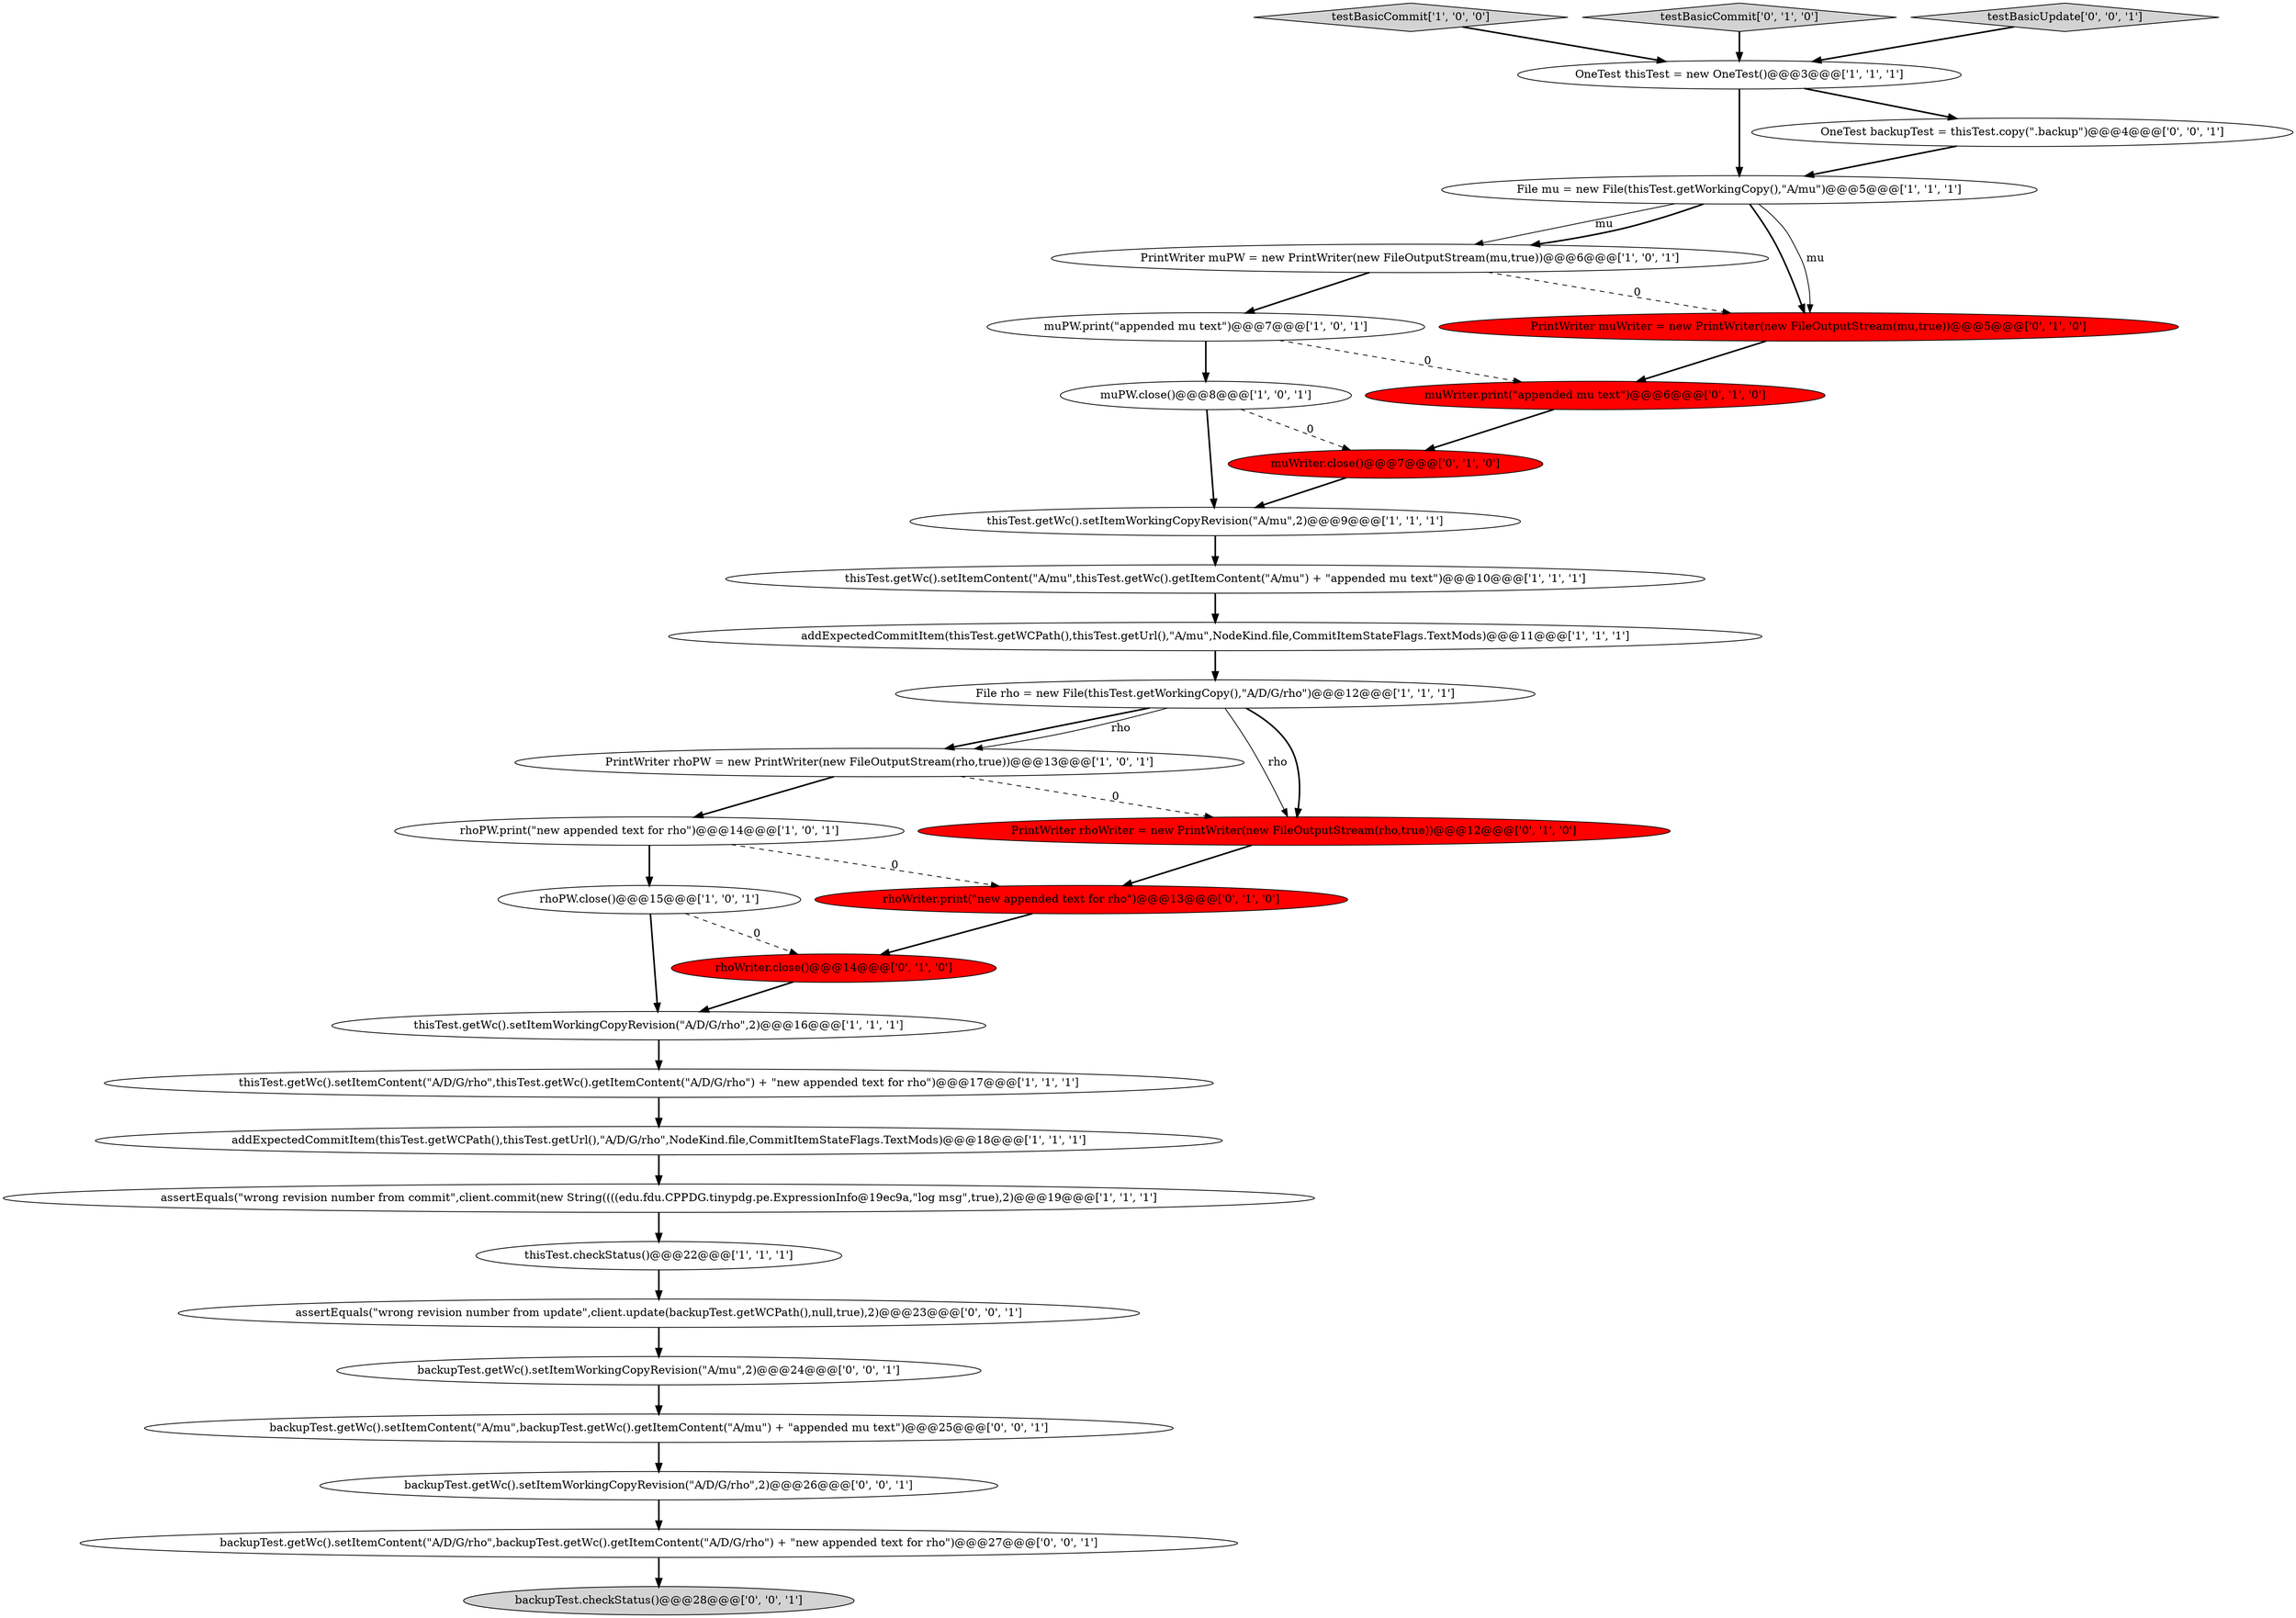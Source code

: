 digraph {
9 [style = filled, label = "File rho = new File(thisTest.getWorkingCopy(),\"A/D/G/rho\")@@@12@@@['1', '1', '1']", fillcolor = white, shape = ellipse image = "AAA0AAABBB1BBB"];
11 [style = filled, label = "addExpectedCommitItem(thisTest.getWCPath(),thisTest.getUrl(),\"A/mu\",NodeKind.file,CommitItemStateFlags.TextMods)@@@11@@@['1', '1', '1']", fillcolor = white, shape = ellipse image = "AAA0AAABBB1BBB"];
15 [style = filled, label = "assertEquals(\"wrong revision number from commit\",client.commit(new String((((edu.fdu.CPPDG.tinypdg.pe.ExpressionInfo@19ec9a,\"log msg\",true),2)@@@19@@@['1', '1', '1']", fillcolor = white, shape = ellipse image = "AAA0AAABBB1BBB"];
24 [style = filled, label = "rhoWriter.print(\"new appended text for rho\")@@@13@@@['0', '1', '0']", fillcolor = red, shape = ellipse image = "AAA1AAABBB2BBB"];
23 [style = filled, label = "muWriter.close()@@@7@@@['0', '1', '0']", fillcolor = red, shape = ellipse image = "AAA1AAABBB2BBB"];
6 [style = filled, label = "OneTest thisTest = new OneTest()@@@3@@@['1', '1', '1']", fillcolor = white, shape = ellipse image = "AAA0AAABBB1BBB"];
10 [style = filled, label = "PrintWriter rhoPW = new PrintWriter(new FileOutputStream(rho,true))@@@13@@@['1', '0', '1']", fillcolor = white, shape = ellipse image = "AAA0AAABBB1BBB"];
14 [style = filled, label = "thisTest.getWc().setItemContent(\"A/D/G/rho\",thisTest.getWc().getItemContent(\"A/D/G/rho\") + \"new appended text for rho\")@@@17@@@['1', '1', '1']", fillcolor = white, shape = ellipse image = "AAA0AAABBB1BBB"];
7 [style = filled, label = "muPW.close()@@@8@@@['1', '0', '1']", fillcolor = white, shape = ellipse image = "AAA0AAABBB1BBB"];
18 [style = filled, label = "PrintWriter rhoWriter = new PrintWriter(new FileOutputStream(rho,true))@@@12@@@['0', '1', '0']", fillcolor = red, shape = ellipse image = "AAA1AAABBB2BBB"];
5 [style = filled, label = "rhoPW.close()@@@15@@@['1', '0', '1']", fillcolor = white, shape = ellipse image = "AAA0AAABBB1BBB"];
25 [style = filled, label = "assertEquals(\"wrong revision number from update\",client.update(backupTest.getWCPath(),null,true),2)@@@23@@@['0', '0', '1']", fillcolor = white, shape = ellipse image = "AAA0AAABBB3BBB"];
32 [style = filled, label = "backupTest.getWc().setItemWorkingCopyRevision(\"A/mu\",2)@@@24@@@['0', '0', '1']", fillcolor = white, shape = ellipse image = "AAA0AAABBB3BBB"];
4 [style = filled, label = "rhoPW.print(\"new appended text for rho\")@@@14@@@['1', '0', '1']", fillcolor = white, shape = ellipse image = "AAA0AAABBB1BBB"];
29 [style = filled, label = "backupTest.getWc().setItemContent(\"A/mu\",backupTest.getWc().getItemContent(\"A/mu\") + \"appended mu text\")@@@25@@@['0', '0', '1']", fillcolor = white, shape = ellipse image = "AAA0AAABBB3BBB"];
31 [style = filled, label = "backupTest.checkStatus()@@@28@@@['0', '0', '1']", fillcolor = lightgray, shape = ellipse image = "AAA0AAABBB3BBB"];
12 [style = filled, label = "testBasicCommit['1', '0', '0']", fillcolor = lightgray, shape = diamond image = "AAA0AAABBB1BBB"];
3 [style = filled, label = "thisTest.getWc().setItemContent(\"A/mu\",thisTest.getWc().getItemContent(\"A/mu\") + \"appended mu text\")@@@10@@@['1', '1', '1']", fillcolor = white, shape = ellipse image = "AAA0AAABBB1BBB"];
17 [style = filled, label = "thisTest.getWc().setItemWorkingCopyRevision(\"A/D/G/rho\",2)@@@16@@@['1', '1', '1']", fillcolor = white, shape = ellipse image = "AAA0AAABBB1BBB"];
13 [style = filled, label = "addExpectedCommitItem(thisTest.getWCPath(),thisTest.getUrl(),\"A/D/G/rho\",NodeKind.file,CommitItemStateFlags.TextMods)@@@18@@@['1', '1', '1']", fillcolor = white, shape = ellipse image = "AAA0AAABBB1BBB"];
20 [style = filled, label = "rhoWriter.close()@@@14@@@['0', '1', '0']", fillcolor = red, shape = ellipse image = "AAA1AAABBB2BBB"];
22 [style = filled, label = "muWriter.print(\"appended mu text\")@@@6@@@['0', '1', '0']", fillcolor = red, shape = ellipse image = "AAA1AAABBB2BBB"];
30 [style = filled, label = "backupTest.getWc().setItemWorkingCopyRevision(\"A/D/G/rho\",2)@@@26@@@['0', '0', '1']", fillcolor = white, shape = ellipse image = "AAA0AAABBB3BBB"];
26 [style = filled, label = "backupTest.getWc().setItemContent(\"A/D/G/rho\",backupTest.getWc().getItemContent(\"A/D/G/rho\") + \"new appended text for rho\")@@@27@@@['0', '0', '1']", fillcolor = white, shape = ellipse image = "AAA0AAABBB3BBB"];
21 [style = filled, label = "testBasicCommit['0', '1', '0']", fillcolor = lightgray, shape = diamond image = "AAA0AAABBB2BBB"];
28 [style = filled, label = "OneTest backupTest = thisTest.copy(\".backup\")@@@4@@@['0', '0', '1']", fillcolor = white, shape = ellipse image = "AAA0AAABBB3BBB"];
0 [style = filled, label = "File mu = new File(thisTest.getWorkingCopy(),\"A/mu\")@@@5@@@['1', '1', '1']", fillcolor = white, shape = ellipse image = "AAA0AAABBB1BBB"];
27 [style = filled, label = "testBasicUpdate['0', '0', '1']", fillcolor = lightgray, shape = diamond image = "AAA0AAABBB3BBB"];
16 [style = filled, label = "muPW.print(\"appended mu text\")@@@7@@@['1', '0', '1']", fillcolor = white, shape = ellipse image = "AAA0AAABBB1BBB"];
19 [style = filled, label = "PrintWriter muWriter = new PrintWriter(new FileOutputStream(mu,true))@@@5@@@['0', '1', '0']", fillcolor = red, shape = ellipse image = "AAA1AAABBB2BBB"];
2 [style = filled, label = "PrintWriter muPW = new PrintWriter(new FileOutputStream(mu,true))@@@6@@@['1', '0', '1']", fillcolor = white, shape = ellipse image = "AAA0AAABBB1BBB"];
8 [style = filled, label = "thisTest.getWc().setItemWorkingCopyRevision(\"A/mu\",2)@@@9@@@['1', '1', '1']", fillcolor = white, shape = ellipse image = "AAA0AAABBB1BBB"];
1 [style = filled, label = "thisTest.checkStatus()@@@22@@@['1', '1', '1']", fillcolor = white, shape = ellipse image = "AAA0AAABBB1BBB"];
16->22 [style = dashed, label="0"];
18->24 [style = bold, label=""];
20->17 [style = bold, label=""];
2->19 [style = dashed, label="0"];
7->23 [style = dashed, label="0"];
21->6 [style = bold, label=""];
29->30 [style = bold, label=""];
0->2 [style = solid, label="mu"];
0->19 [style = bold, label=""];
0->2 [style = bold, label=""];
8->3 [style = bold, label=""];
30->26 [style = bold, label=""];
16->7 [style = bold, label=""];
3->11 [style = bold, label=""];
25->32 [style = bold, label=""];
6->0 [style = bold, label=""];
9->10 [style = bold, label=""];
9->10 [style = solid, label="rho"];
23->8 [style = bold, label=""];
7->8 [style = bold, label=""];
11->9 [style = bold, label=""];
5->17 [style = bold, label=""];
12->6 [style = bold, label=""];
22->23 [style = bold, label=""];
27->6 [style = bold, label=""];
0->19 [style = solid, label="mu"];
5->20 [style = dashed, label="0"];
24->20 [style = bold, label=""];
32->29 [style = bold, label=""];
28->0 [style = bold, label=""];
9->18 [style = solid, label="rho"];
26->31 [style = bold, label=""];
9->18 [style = bold, label=""];
17->14 [style = bold, label=""];
10->4 [style = bold, label=""];
13->15 [style = bold, label=""];
14->13 [style = bold, label=""];
4->24 [style = dashed, label="0"];
19->22 [style = bold, label=""];
4->5 [style = bold, label=""];
1->25 [style = bold, label=""];
10->18 [style = dashed, label="0"];
6->28 [style = bold, label=""];
15->1 [style = bold, label=""];
2->16 [style = bold, label=""];
}
